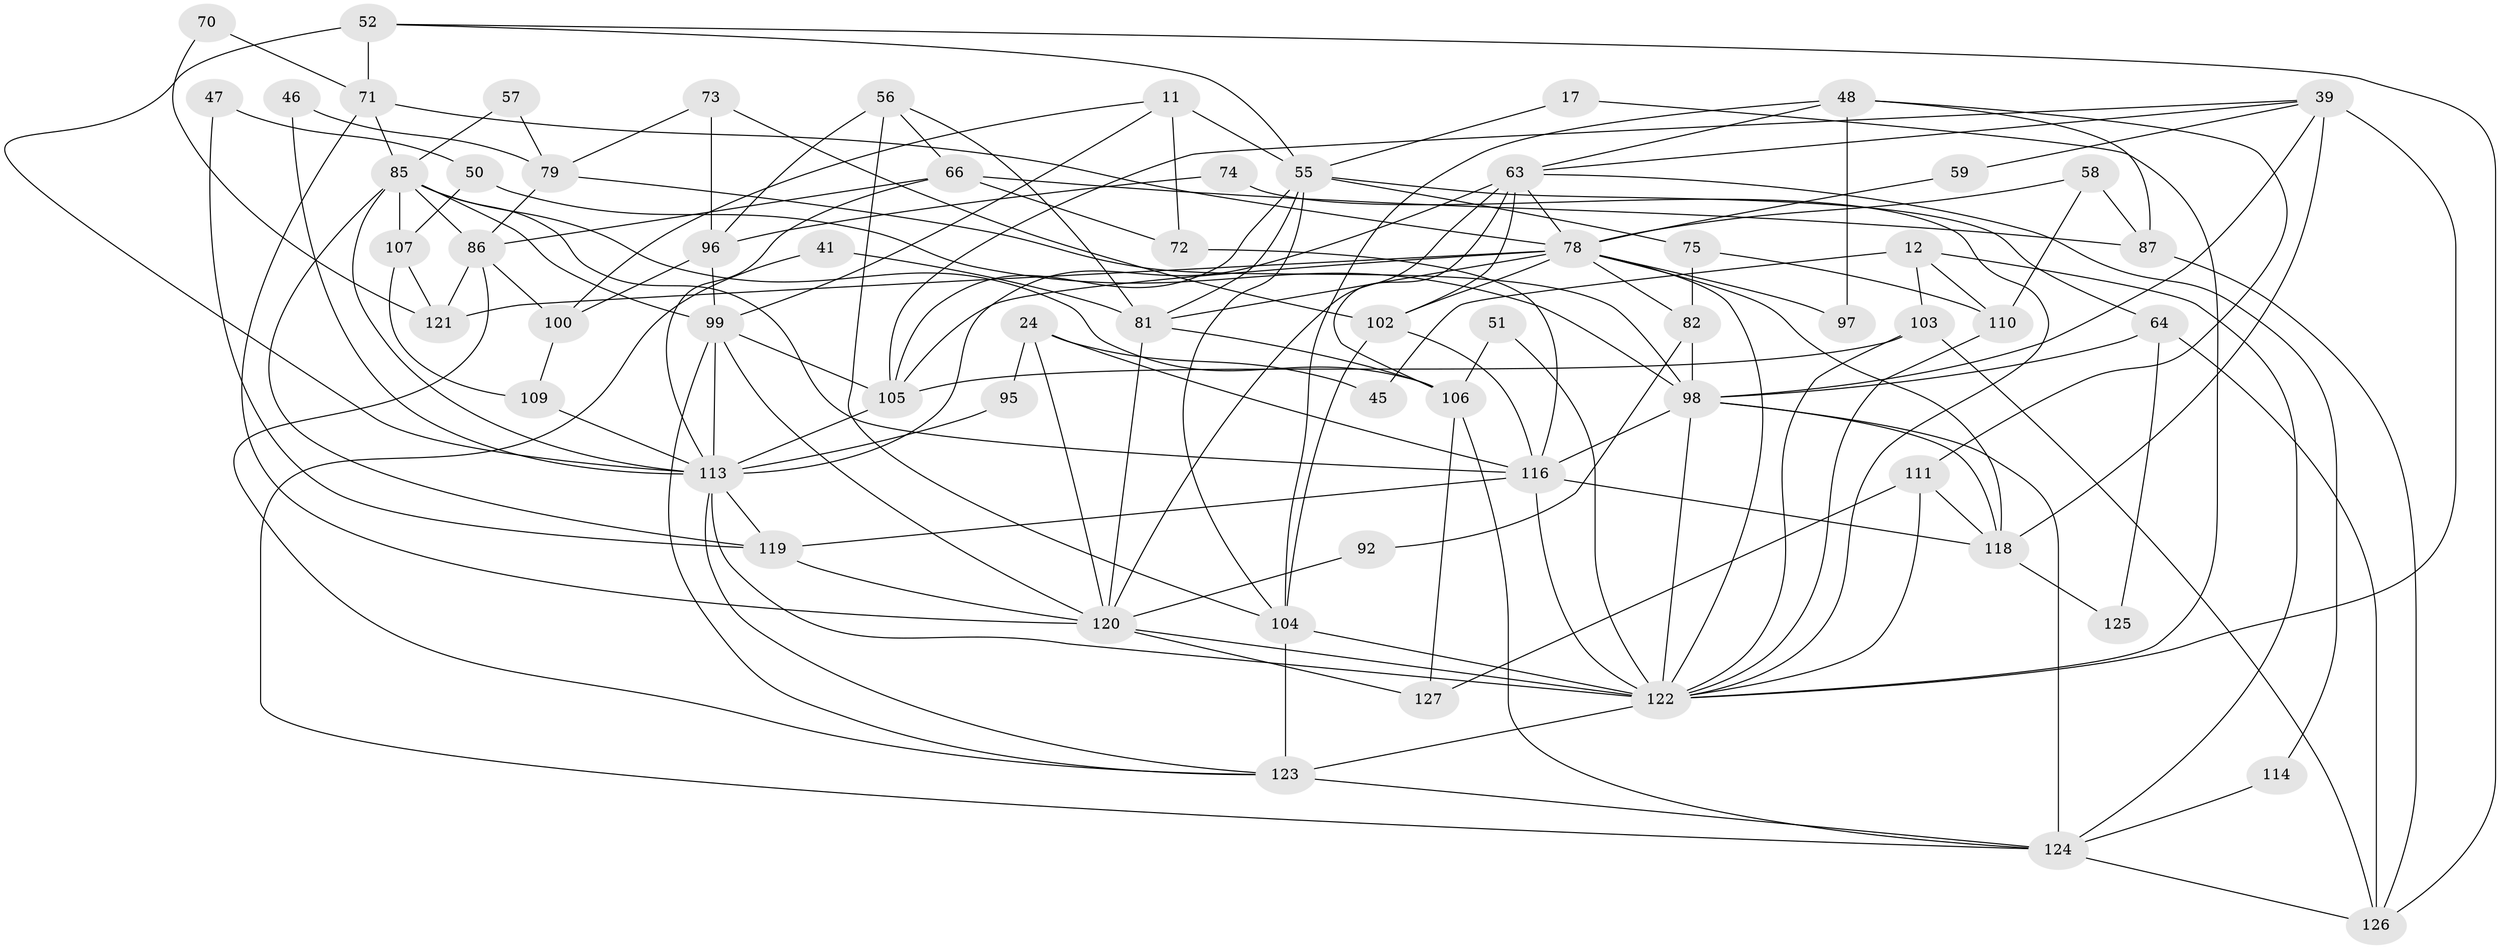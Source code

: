 // original degree distribution, {6: 0.10236220472440945, 4: 0.2440944881889764, 3: 0.2047244094488189, 5: 0.2440944881889764, 2: 0.1732283464566929, 8: 0.007874015748031496, 7: 0.023622047244094488}
// Generated by graph-tools (version 1.1) at 2025/49/03/09/25 04:49:20]
// undirected, 63 vertices, 149 edges
graph export_dot {
graph [start="1"]
  node [color=gray90,style=filled];
  11;
  12;
  17;
  24;
  39 [super="+22"];
  41;
  45;
  46;
  47;
  48;
  50;
  51;
  52 [super="+13"];
  55 [super="+42"];
  56;
  57;
  58;
  59;
  63 [super="+18"];
  64;
  66;
  70;
  71 [super="+49"];
  72;
  73 [super="+19"];
  74;
  75;
  78 [super="+36+43"];
  79;
  81 [super="+25+62"];
  82;
  85 [super="+2+83"];
  86 [super="+84"];
  87;
  92;
  95;
  96;
  97;
  98 [super="+69+91"];
  99 [super="+44+37"];
  100;
  102;
  103;
  104 [super="+60+101"];
  105 [super="+23+34"];
  106 [super="+8"];
  107;
  109;
  110;
  111;
  113 [super="+7+93+32+112"];
  114;
  116 [super="+76"];
  118 [super="+4"];
  119 [super="+61+94"];
  120 [super="+33+117"];
  121;
  122 [super="+77+15+88+108"];
  123 [super="+28+115+90"];
  124 [super="+89"];
  125;
  126 [super="+38"];
  127;
  11 -- 99;
  11 -- 100;
  11 -- 55 [weight=2];
  11 -- 72;
  12 -- 45;
  12 -- 103;
  12 -- 110;
  12 -- 124 [weight=2];
  17 -- 55;
  17 -- 122;
  24 -- 116;
  24 -- 120;
  24 -- 45;
  24 -- 95;
  39 -- 118 [weight=2];
  39 -- 98;
  39 -- 59;
  39 -- 105;
  39 -- 122;
  39 -- 63;
  41 -- 124;
  41 -- 81;
  46 -- 79;
  46 -- 113;
  47 -- 50;
  47 -- 119;
  48 -- 63;
  48 -- 87;
  48 -- 97;
  48 -- 111;
  48 -- 104;
  50 -- 107;
  50 -- 98;
  51 -- 106;
  51 -- 122;
  52 -- 71;
  52 -- 55;
  52 -- 126;
  52 -- 113 [weight=2];
  55 -- 64;
  55 -- 75;
  55 -- 105;
  55 -- 104;
  55 -- 81 [weight=2];
  56 -- 96;
  56 -- 66;
  56 -- 81;
  56 -- 104;
  57 -- 79;
  57 -- 85;
  58 -- 110;
  58 -- 87;
  58 -- 78;
  59 -- 78;
  63 -- 106;
  63 -- 120 [weight=2];
  63 -- 113;
  63 -- 114;
  63 -- 102;
  63 -- 78;
  64 -- 126 [weight=2];
  64 -- 98 [weight=3];
  64 -- 125;
  66 -- 72;
  66 -- 87;
  66 -- 86;
  66 -- 113;
  70 -- 121;
  70 -- 71;
  71 -- 120 [weight=3];
  71 -- 85 [weight=2];
  71 -- 78 [weight=2];
  72 -- 116;
  73 -- 102;
  73 -- 96;
  73 -- 79;
  74 -- 96;
  74 -- 122;
  75 -- 110;
  75 -- 82;
  78 -- 81 [weight=2];
  78 -- 105;
  78 -- 122 [weight=2];
  78 -- 97;
  78 -- 102;
  78 -- 82;
  78 -- 118;
  78 -- 121;
  79 -- 86 [weight=2];
  79 -- 98;
  81 -- 106;
  81 -- 120 [weight=3];
  82 -- 92;
  82 -- 98;
  85 -- 99;
  85 -- 106 [weight=3];
  85 -- 107;
  85 -- 86;
  85 -- 119 [weight=2];
  85 -- 116 [weight=2];
  85 -- 113;
  86 -- 121 [weight=2];
  86 -- 100;
  86 -- 123;
  87 -- 126;
  92 -- 120;
  95 -- 113;
  96 -- 100;
  96 -- 99;
  98 -- 116 [weight=2];
  98 -- 118;
  98 -- 122 [weight=2];
  98 -- 124;
  99 -- 113 [weight=2];
  99 -- 105 [weight=2];
  99 -- 120 [weight=2];
  99 -- 123;
  100 -- 109;
  102 -- 104;
  102 -- 116;
  103 -- 122 [weight=2];
  103 -- 126;
  103 -- 105;
  104 -- 122 [weight=2];
  104 -- 123 [weight=3];
  105 -- 113;
  106 -- 127;
  106 -- 124;
  107 -- 121;
  107 -- 109;
  109 -- 113;
  110 -- 122;
  111 -- 127;
  111 -- 118;
  111 -- 122 [weight=2];
  113 -- 119 [weight=3];
  113 -- 122 [weight=3];
  113 -- 123 [weight=2];
  114 -- 124;
  116 -- 119;
  116 -- 118;
  116 -- 122;
  118 -- 125;
  119 -- 120;
  120 -- 122 [weight=2];
  120 -- 127;
  122 -- 123 [weight=2];
  123 -- 124 [weight=2];
  124 -- 126;
}

